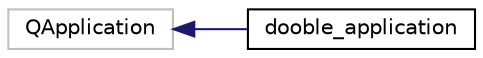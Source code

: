 digraph "Graphical Class Hierarchy"
{
 // LATEX_PDF_SIZE
  edge [fontname="Helvetica",fontsize="10",labelfontname="Helvetica",labelfontsize="10"];
  node [fontname="Helvetica",fontsize="10",shape=record];
  rankdir="LR";
  Node57 [label="QApplication",height=0.2,width=0.4,color="grey75", fillcolor="white", style="filled",tooltip=" "];
  Node57 -> Node0 [dir="back",color="midnightblue",fontsize="10",style="solid",fontname="Helvetica"];
  Node0 [label="dooble_application",height=0.2,width=0.4,color="black", fillcolor="white", style="filled",URL="$classdooble__application.html",tooltip=" "];
}
